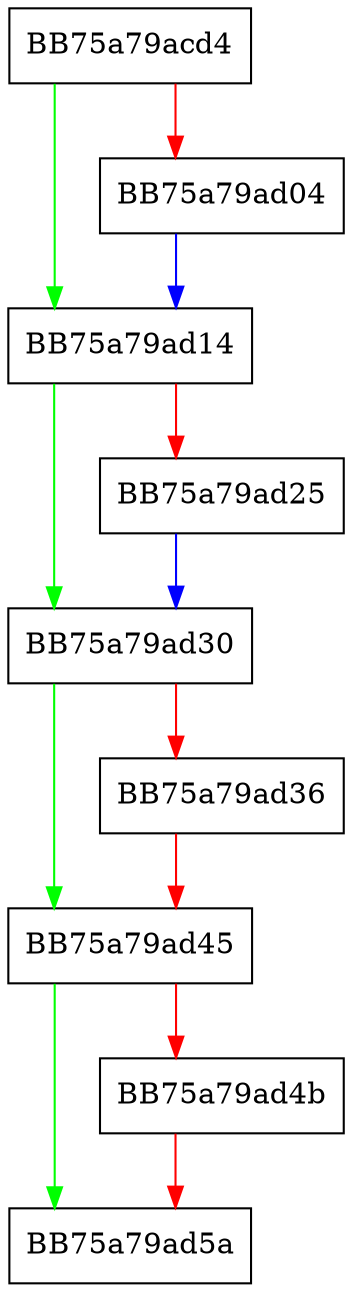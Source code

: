 digraph fclose {
  node [shape="box"];
  graph [splines=ortho];
  BB75a79acd4 -> BB75a79ad14 [color="green"];
  BB75a79acd4 -> BB75a79ad04 [color="red"];
  BB75a79ad04 -> BB75a79ad14 [color="blue"];
  BB75a79ad14 -> BB75a79ad30 [color="green"];
  BB75a79ad14 -> BB75a79ad25 [color="red"];
  BB75a79ad25 -> BB75a79ad30 [color="blue"];
  BB75a79ad30 -> BB75a79ad45 [color="green"];
  BB75a79ad30 -> BB75a79ad36 [color="red"];
  BB75a79ad36 -> BB75a79ad45 [color="red"];
  BB75a79ad45 -> BB75a79ad5a [color="green"];
  BB75a79ad45 -> BB75a79ad4b [color="red"];
  BB75a79ad4b -> BB75a79ad5a [color="red"];
}